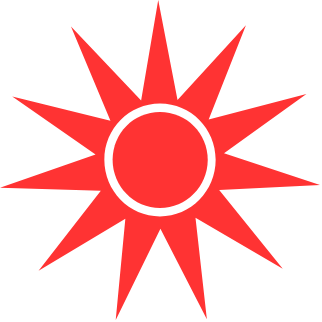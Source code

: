 <mxfile version="22.0.3" type="device">
  <diagram name="Page-1" id="DIyiCXhy0-kuyBT9qirS">
    <mxGraphModel dx="1578" dy="1054" grid="1" gridSize="10" guides="1" tooltips="1" connect="1" arrows="1" fold="1" page="1" pageScale="1" pageWidth="800" pageHeight="800" math="0" shadow="0">
      <root>
        <mxCell id="0" />
        <mxCell id="1" parent="0" />
        <mxCell id="fhJ2CV1n8XVLLcGcDdWr-2" value="" style="shape=mxgraph.signs.nature.sun_2;html=1;pointerEvents=1;fillColor=#FF3333;strokeColor=none;verticalLabelPosition=bottom;verticalAlign=top;align=center;" vertex="1" parent="1">
          <mxGeometry x="320" y="320" width="160" height="160" as="geometry" />
        </mxCell>
      </root>
    </mxGraphModel>
  </diagram>
</mxfile>
